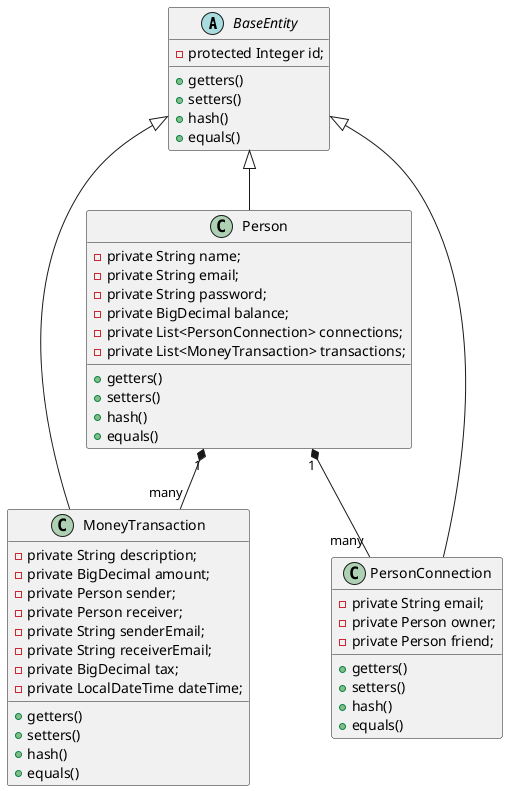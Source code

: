 @startuml name PayMyBuddy
abstract class BaseEntity {
    -protected Integer id;
    +getters()
    +setters()
    +hash()
    +equals()
}

class Person {
    -private String name;
    -private String email;
    -private String password;
    -private BigDecimal balance;
    -private List<PersonConnection> connections;
    -private List<MoneyTransaction> transactions;
    +getters()
    +setters()
    +hash()
    +equals()
}

class MoneyTransaction {
    -private String description;
    -private BigDecimal amount;
    -private Person sender;
    -private Person receiver;
    -private String senderEmail;
    -private String receiverEmail;
    -private BigDecimal tax;
    -private LocalDateTime dateTime;
    +getters()
    +setters()
    +hash()
    +equals()
}

class PersonConnection {
    -private String email;
    -private Person owner;
    -private Person friend;
    +getters()
    +setters()
    +hash()
    +equals()
}

BaseEntity <|-- Person
BaseEntity <|-- MoneyTransaction
BaseEntity <|-- PersonConnection

Person "1" *-- "many" MoneyTransaction
Person "1" *-- "many" PersonConnection
@enduml